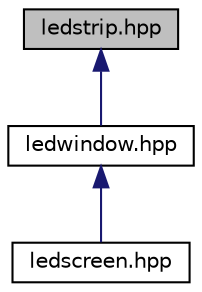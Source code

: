digraph "ledstrip.hpp"
{
  edge [fontname="Helvetica",fontsize="10",labelfontname="Helvetica",labelfontsize="10"];
  node [fontname="Helvetica",fontsize="10",shape=record];
  Node3 [label="ledstrip.hpp",height=0.2,width=0.4,color="black", fillcolor="grey75", style="filled", fontcolor="black"];
  Node3 -> Node4 [dir="back",color="midnightblue",fontsize="10",style="solid",fontname="Helvetica"];
  Node4 [label="ledwindow.hpp",height=0.2,width=0.4,color="black", fillcolor="white", style="filled",URL="$ledwindow_8hpp.html"];
  Node4 -> Node5 [dir="back",color="midnightblue",fontsize="10",style="solid",fontname="Helvetica"];
  Node5 [label="ledscreen.hpp",height=0.2,width=0.4,color="black", fillcolor="white", style="filled",URL="$ledscreen_8hpp_source.html"];
}
